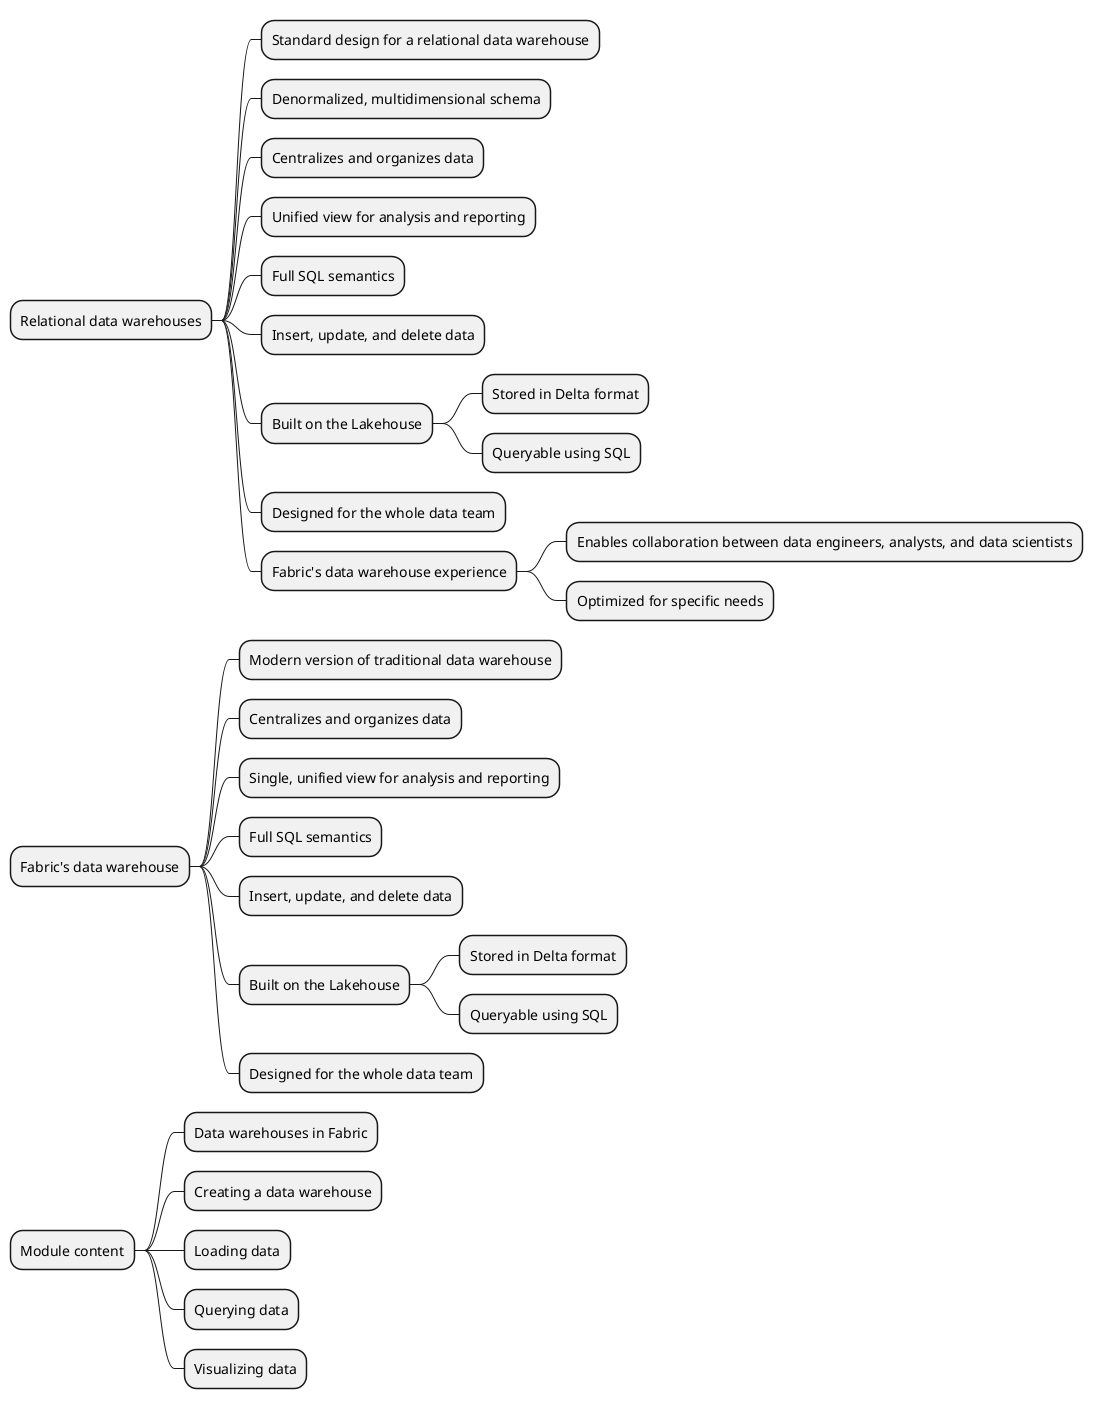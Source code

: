 @startmindmap
* Relational data warehouses
** Standard design for a relational data warehouse
** Denormalized, multidimensional schema
** Centralizes and organizes data
** Unified view for analysis and reporting
** Full SQL semantics
** Insert, update, and delete data
** Built on the Lakehouse
*** Stored in Delta format
*** Queryable using SQL
** Designed for the whole data team
** Fabric's data warehouse experience
*** Enables collaboration between data engineers, analysts, and data scientists
*** Optimized for specific needs
* Fabric's data warehouse
** Modern version of traditional data warehouse
** Centralizes and organizes data
** Single, unified view for analysis and reporting
** Full SQL semantics
** Insert, update, and delete data
** Built on the Lakehouse
*** Stored in Delta format
*** Queryable using SQL
** Designed for the whole data team
* Module content
** Data warehouses in Fabric
** Creating a data warehouse
** Loading data
** Querying data
** Visualizing data
@endmindmap